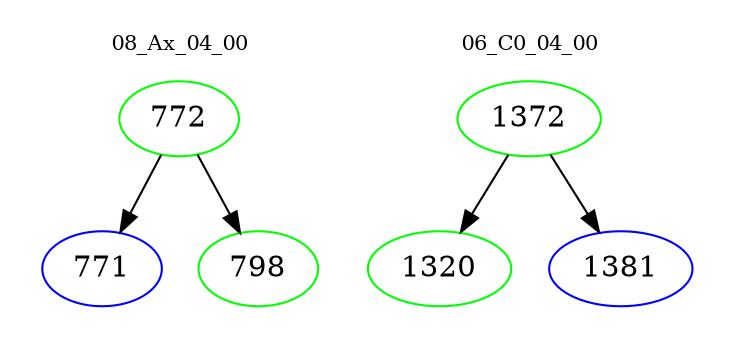 digraph{
subgraph cluster_0 {
color = white
label = "08_Ax_04_00";
fontsize=10;
T0_772 [label="772", color="green"]
T0_772 -> T0_771 [color="black"]
T0_771 [label="771", color="blue"]
T0_772 -> T0_798 [color="black"]
T0_798 [label="798", color="green"]
}
subgraph cluster_1 {
color = white
label = "06_C0_04_00";
fontsize=10;
T1_1372 [label="1372", color="green"]
T1_1372 -> T1_1320 [color="black"]
T1_1320 [label="1320", color="green"]
T1_1372 -> T1_1381 [color="black"]
T1_1381 [label="1381", color="blue"]
}
}
